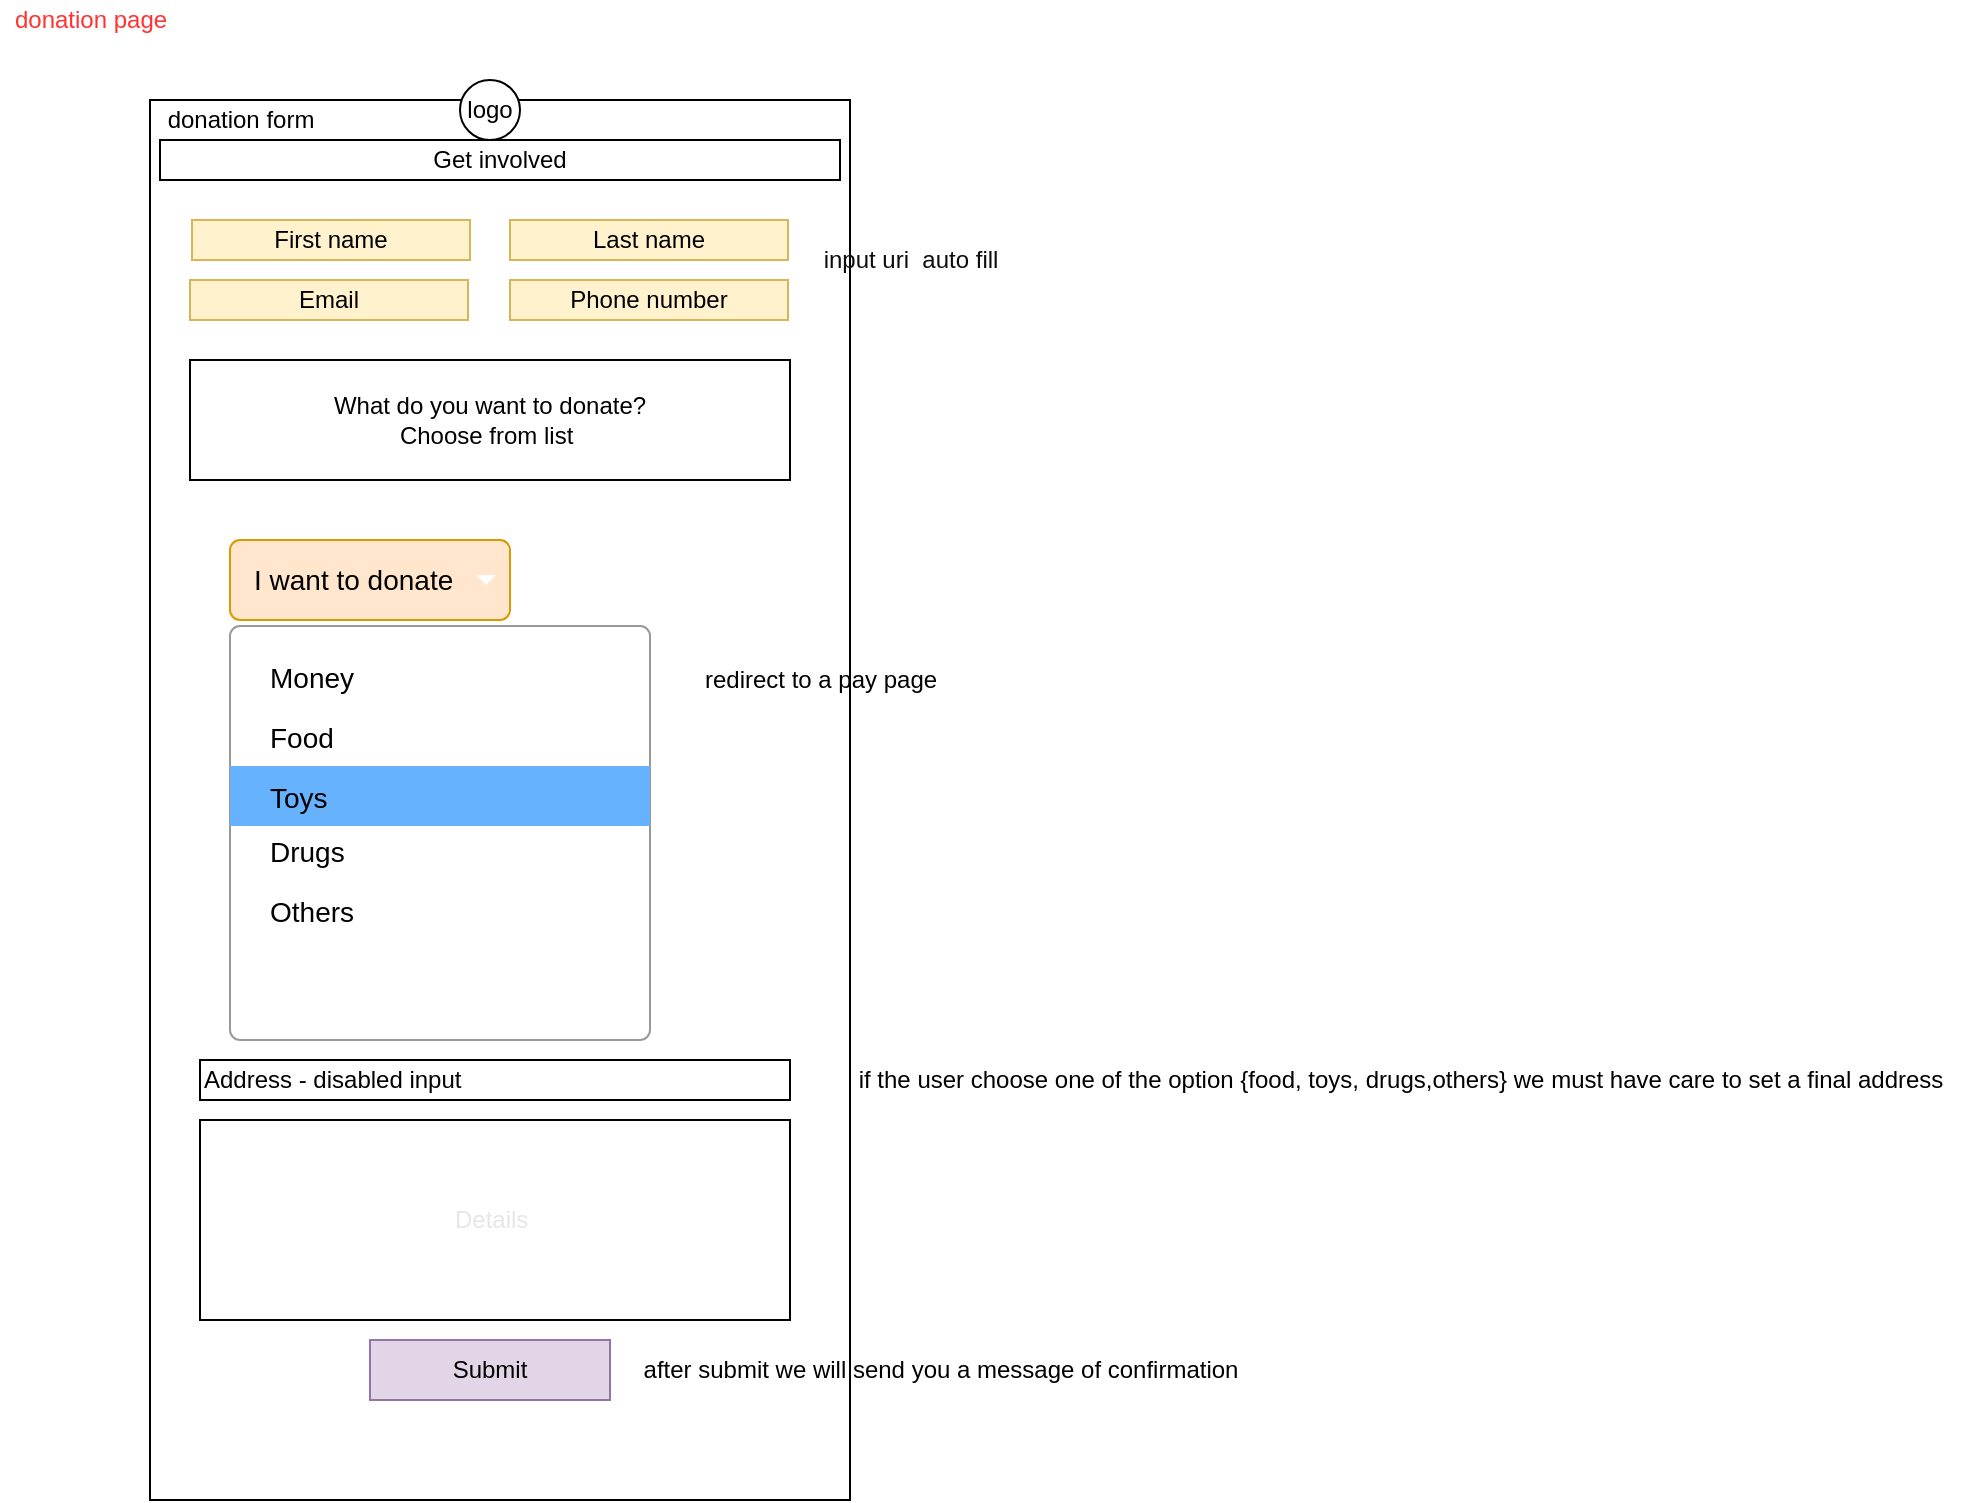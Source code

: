 <mxfile version="14.7.4" type="embed"><diagram id="Nfua8skfJUFJd0ukmEax" name="Page-1"><mxGraphModel dx="1666" dy="743" grid="1" gridSize="10" guides="1" tooltips="1" connect="1" arrows="1" fold="1" page="1" pageScale="1" pageWidth="850" pageHeight="1100" math="0" shadow="0"><root><mxCell id="0"/><mxCell id="1" parent="0"/><mxCell id="3" value="&lt;span style=&quot;color: rgba(0 , 0 , 0 , 0) ; font-family: monospace ; font-size: 0px&quot;&gt;%3CmxGraphModel%3E%3Croot%3E%3CmxCell%20id%3D%220%22%2F%3E%3CmxCell%20id%3D%221%22%20parent%3D%220%22%2F%3E%3CmxCell%20id%3D%222%22%20value%3D%22Food%22%20style%3D%22rounded%3D0%3BwhiteSpace%3Dwrap%3Bhtml%3D1%3BfillColor%3D%2399FFCC%3B%22%20vertex%3D%221%22%20parent%3D%221%22%3E%3CmxGeometry%20x%3D%22105%22%20y%3D%22320%22%20width%3D%22120%22%20height%3D%2230%22%20as%3D%22geometry%22%2F%3E%3C%2FmxCell%3E%3C%2Froot%3E%3C%2FmxGraphModel%3E&lt;/span&gt;" style="rounded=0;whiteSpace=wrap;html=1;" parent="1" vertex="1"><mxGeometry x="80" y="70" width="350" height="700" as="geometry"/></mxCell><mxCell id="4" value="Get involved" style="rounded=0;whiteSpace=wrap;html=1;" parent="1" vertex="1"><mxGeometry x="85" y="90" width="340" height="20" as="geometry"/></mxCell><mxCell id="5" value="First name" style="rounded=0;whiteSpace=wrap;html=1;" parent="1" vertex="1"><mxGeometry x="101" y="130" width="139" height="20" as="geometry"/></mxCell><mxCell id="6" value="Last name" style="rounded=0;whiteSpace=wrap;html=1;" parent="1" vertex="1"><mxGeometry x="260" y="130" width="139" height="20" as="geometry"/></mxCell><mxCell id="7" value="Email" style="rounded=0;whiteSpace=wrap;html=1;fillColor=#fff2cc;strokeColor=#d6b656;" parent="1" vertex="1"><mxGeometry x="100" y="160" width="139" height="20" as="geometry"/></mxCell><mxCell id="8" value="Phone number" style="rounded=0;whiteSpace=wrap;html=1;fillColor=#fff2cc;strokeColor=#d6b656;" parent="1" vertex="1"><mxGeometry x="260" y="160" width="139" height="20" as="geometry"/></mxCell><mxCell id="9" value="What do you want to donate?&lt;br&gt;Choose from list&amp;nbsp;" style="rounded=0;whiteSpace=wrap;html=1;" parent="1" vertex="1"><mxGeometry x="100" y="200" width="300" height="60" as="geometry"/></mxCell><mxCell id="10" value="First name" style="rounded=0;whiteSpace=wrap;html=1;fillColor=#fff2cc;strokeColor=#d6b656;" parent="1" vertex="1"><mxGeometry x="101" y="130" width="139" height="20" as="geometry"/></mxCell><mxCell id="11" value="Last name" style="rounded=0;whiteSpace=wrap;html=1;fillColor=#fff2cc;strokeColor=#d6b656;" parent="1" vertex="1"><mxGeometry x="260" y="130" width="139" height="20" as="geometry"/></mxCell><mxCell id="25" value="redirect to a pay page" style="text;html=1;align=center;verticalAlign=middle;resizable=0;points=[];autosize=1;strokeColor=none;" parent="1" vertex="1"><mxGeometry x="350" y="350" width="130" height="20" as="geometry"/></mxCell><mxCell id="26" value="I want to donate&amp;nbsp;" style="html=1;shadow=0;dashed=0;shape=mxgraph.bootstrap.rrect;rSize=5;strokeColor=#d79b00;strokeWidth=1;fillColor=#ffe6cc;whiteSpace=wrap;align=left;verticalAlign=middle;fontStyle=0;fontSize=14;spacingLeft=10;" vertex="1" parent="1"><mxGeometry x="120" y="290" width="140" height="40" as="geometry"/></mxCell><mxCell id="27" value="" style="shape=triangle;direction=south;fillColor=#ffffff;strokeColor=none;perimeter=none;" vertex="1" parent="26"><mxGeometry x="1" y="0.5" width="10" height="5" relative="1" as="geometry"><mxPoint x="-17" y="-2.5" as="offset"/></mxGeometry></mxCell><mxCell id="28" value="" style="html=1;shadow=0;dashed=0;shape=mxgraph.bootstrap.rrect;rSize=5;fillColor=#ffffff;strokeColor=#999999;" vertex="1" parent="1"><mxGeometry x="120" y="333" width="210" height="207" as="geometry"/></mxCell><mxCell id="29" value="Money" style="fillColor=none;strokeColor=none;align=left;spacing=20;fontSize=14;" vertex="1" parent="28"><mxGeometry width="210" height="30" relative="1" as="geometry"><mxPoint y="10" as="offset"/></mxGeometry></mxCell><mxCell id="30" value="Food" style="fillColor=none;strokeColor=none;align=left;spacing=20;fontSize=14;" vertex="1" parent="28"><mxGeometry width="210" height="30" relative="1" as="geometry"><mxPoint y="40" as="offset"/></mxGeometry></mxCell><mxCell id="31" value="Toys" style="strokeColor=none;align=left;spacing=20;fontSize=14;fillColor=#66B2FF;" vertex="1" parent="28"><mxGeometry width="210" height="30" relative="1" as="geometry"><mxPoint y="70" as="offset"/></mxGeometry></mxCell><mxCell id="45" value="Drugs" style="fillColor=none;strokeColor=none;align=left;spacing=20;fontSize=14;" vertex="1" parent="28"><mxGeometry y="97" width="210" height="30" as="geometry"/></mxCell><mxCell id="46" value="Others" style="strokeColor=none;align=left;spacing=20;fontSize=14;fillColor=none;" vertex="1" parent="28"><mxGeometry y="127" width="210" height="30" as="geometry"/></mxCell><mxCell id="50" value="Submit" style="rounded=0;whiteSpace=wrap;html=1;fillColor=#e1d5e7;strokeColor=#9673a6;" vertex="1" parent="1"><mxGeometry x="190" y="690" width="120" height="30" as="geometry"/></mxCell><mxCell id="51" value="Details&amp;nbsp;" style="rounded=0;whiteSpace=wrap;html=1;align=center;fontColor=#E6E6E6;" vertex="1" parent="1"><mxGeometry x="105" y="580" width="295" height="100" as="geometry"/></mxCell><mxCell id="53" value="if the user choose one of the option {food, toys, drugs,others} we must have care to set a final address" style="text;html=1;align=center;verticalAlign=middle;resizable=0;points=[];autosize=1;strokeColor=none;" vertex="1" parent="1"><mxGeometry x="425" y="550" width="560" height="20" as="geometry"/></mxCell><mxCell id="55" value="after submit we will send you a message of confirmation" style="text;html=1;align=center;verticalAlign=middle;resizable=0;points=[];autosize=1;strokeColor=none;" vertex="1" parent="1"><mxGeometry x="320" y="695" width="310" height="20" as="geometry"/></mxCell><mxCell id="56" value="Address - disabled input" style="rounded=0;whiteSpace=wrap;html=1;align=left;" vertex="1" parent="1"><mxGeometry x="105" y="550" width="295" height="20" as="geometry"/></mxCell><mxCell id="57" value="&lt;font color=&quot;#ff3333&quot;&gt;donation page&lt;/font&gt;" style="text;html=1;align=center;verticalAlign=middle;resizable=0;points=[];autosize=1;strokeColor=none;" vertex="1" parent="1"><mxGeometry x="5" y="20" width="90" height="20" as="geometry"/></mxCell><mxCell id="58" value="donation form" style="text;html=1;align=center;verticalAlign=middle;resizable=0;points=[];autosize=1;strokeColor=none;" vertex="1" parent="1"><mxGeometry x="80" y="70" width="90" height="20" as="geometry"/></mxCell><mxCell id="61" value="logo" style="ellipse;whiteSpace=wrap;html=1;aspect=fixed;align=center;" vertex="1" parent="1"><mxGeometry x="235" y="60" width="30" height="30" as="geometry"/></mxCell><mxCell id="62" value="&lt;font color=&quot;#0d0d0d&quot;&gt;input uri&amp;nbsp; auto fill&lt;/font&gt;" style="text;html=1;align=center;verticalAlign=middle;resizable=0;points=[];autosize=1;strokeColor=none;fontColor=#F2F2F2;" vertex="1" parent="1"><mxGeometry x="410" y="140" width="100" height="20" as="geometry"/></mxCell></root></mxGraphModel></diagram></mxfile>